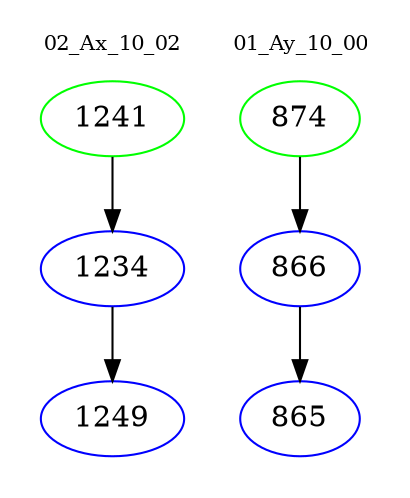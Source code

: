 digraph{
subgraph cluster_0 {
color = white
label = "02_Ax_10_02";
fontsize=10;
T0_1241 [label="1241", color="green"]
T0_1241 -> T0_1234 [color="black"]
T0_1234 [label="1234", color="blue"]
T0_1234 -> T0_1249 [color="black"]
T0_1249 [label="1249", color="blue"]
}
subgraph cluster_1 {
color = white
label = "01_Ay_10_00";
fontsize=10;
T1_874 [label="874", color="green"]
T1_874 -> T1_866 [color="black"]
T1_866 [label="866", color="blue"]
T1_866 -> T1_865 [color="black"]
T1_865 [label="865", color="blue"]
}
}
